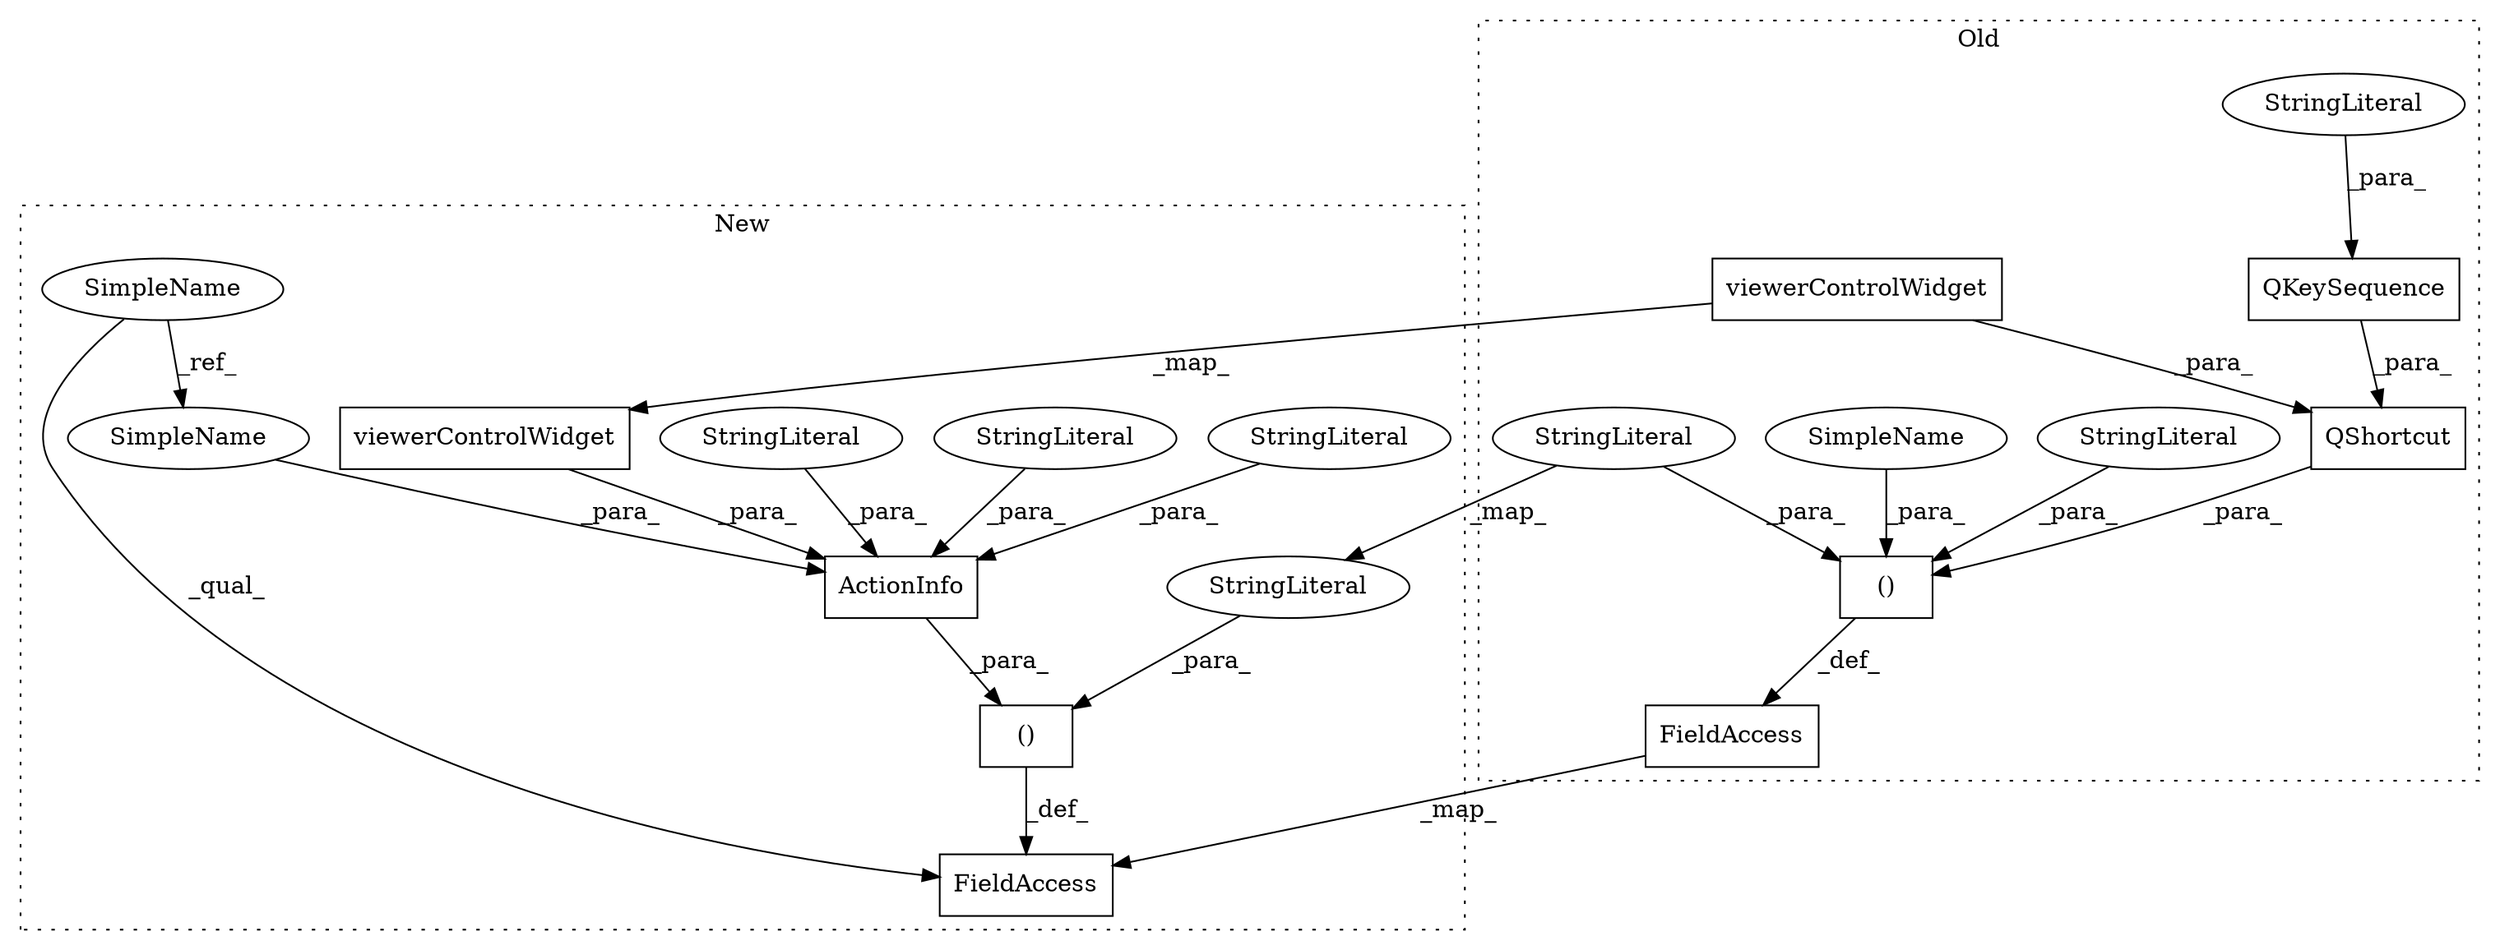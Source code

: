 digraph G {
subgraph cluster0 {
1 [label="QShortcut" a="32" s="12191,12263" l="10,1" shape="box"];
4 [label="QKeySequence" a="32" s="12201,12217" l="13,1" shape="box"];
6 [label="StringLiteral" a="45" s="12214" l="3" shape="ellipse"];
9 [label="()" a="106" s="12119" l="168" shape="box"];
10 [label="viewerControlWidget" a="32" s="12224" l="21" shape="box"];
14 [label="FieldAccess" a="22" s="12080" l="31" shape="box"];
16 [label="StringLiteral" a="45" s="12119" l="19" shape="ellipse"];
17 [label="StringLiteral" a="45" s="12151" l="27" shape="ellipse"];
19 [label="SimpleName" a="42" s="12277" l="10" shape="ellipse"];
label = "Old";
style="dotted";
}
subgraph cluster1 {
2 [label="ActionInfo" a="32" s="12208,12350" l="11,1" shape="box"];
3 [label="StringLiteral" a="45" s="12219" l="19" shape="ellipse"];
5 [label="StringLiteral" a="45" s="12267" l="27" shape="ellipse"];
7 [label="StringLiteral" a="45" s="12239" l="27" shape="ellipse"];
8 [label="()" a="106" s="12192" l="159" shape="box"];
11 [label="viewerControlWidget" a="32" s="12318" l="21" shape="box"];
12 [label="SimpleName" a="42" s="11630" l="10" shape="ellipse"];
13 [label="FieldAccess" a="22" s="12153" l="31" shape="box"];
15 [label="StringLiteral" a="45" s="12192" l="3" shape="ellipse"];
18 [label="SimpleName" a="42" s="12340" l="10" shape="ellipse"];
label = "New";
style="dotted";
}
1 -> 9 [label="_para_"];
2 -> 8 [label="_para_"];
3 -> 2 [label="_para_"];
4 -> 1 [label="_para_"];
5 -> 2 [label="_para_"];
6 -> 4 [label="_para_"];
7 -> 2 [label="_para_"];
8 -> 13 [label="_def_"];
9 -> 14 [label="_def_"];
10 -> 11 [label="_map_"];
10 -> 1 [label="_para_"];
11 -> 2 [label="_para_"];
12 -> 13 [label="_qual_"];
12 -> 18 [label="_ref_"];
14 -> 13 [label="_map_"];
15 -> 8 [label="_para_"];
16 -> 9 [label="_para_"];
16 -> 15 [label="_map_"];
17 -> 9 [label="_para_"];
18 -> 2 [label="_para_"];
19 -> 9 [label="_para_"];
}